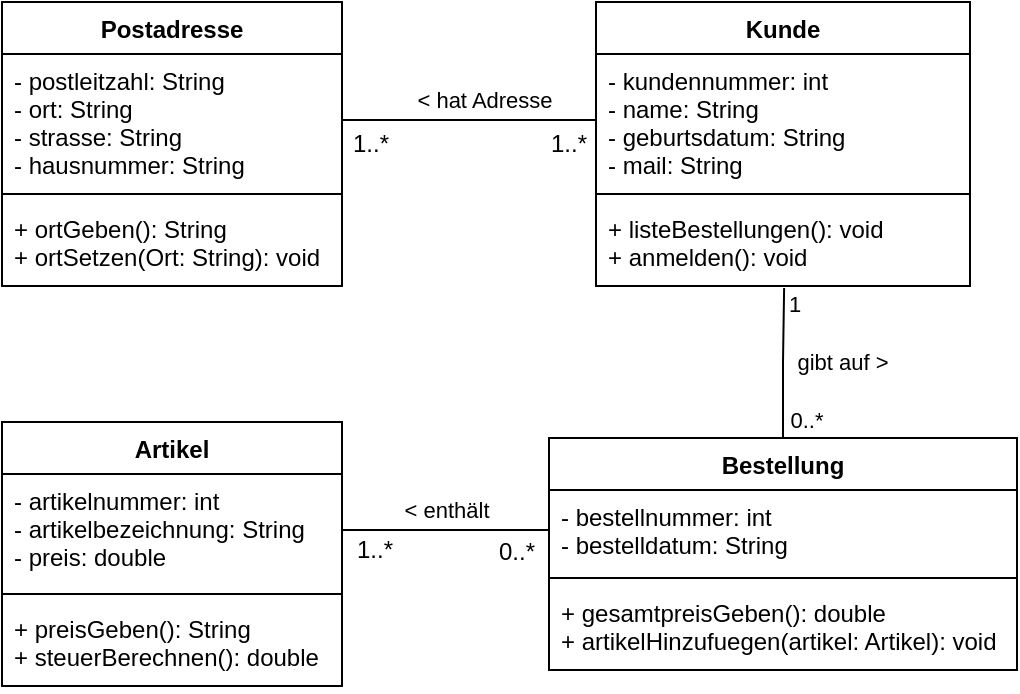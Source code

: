 <mxfile version="17.4.0" type="github" pages="3">
  <diagram id="v67bSw7ZatRE_86MAtf1" name="4.2">
    <mxGraphModel dx="946" dy="620" grid="0" gridSize="10" guides="1" tooltips="1" connect="1" arrows="1" fold="1" page="1" pageScale="1" pageWidth="1169" pageHeight="827" math="0" shadow="0">
      <root>
        <mxCell id="0" />
        <mxCell id="1" parent="0" />
        <mxCell id="U1U2VdM5WRJjilBNAxoA-1" value="Postadresse" style="swimlane;fontStyle=1;align=center;verticalAlign=top;childLayout=stackLayout;horizontal=1;startSize=26;horizontalStack=0;resizeParent=1;resizeParentMax=0;resizeLast=0;collapsible=1;marginBottom=0;" parent="1" vertex="1">
          <mxGeometry x="219" y="167" width="170" height="142" as="geometry" />
        </mxCell>
        <mxCell id="U1U2VdM5WRJjilBNAxoA-2" value="- postleitzahl: String&#xa;- ort: String&#xa;- strasse: String&#xa;- hausnummer: String" style="text;strokeColor=none;fillColor=none;align=left;verticalAlign=top;spacingLeft=4;spacingRight=4;overflow=hidden;rotatable=0;points=[[0,0.5],[1,0.5]];portConstraint=eastwest;" parent="U1U2VdM5WRJjilBNAxoA-1" vertex="1">
          <mxGeometry y="26" width="170" height="66" as="geometry" />
        </mxCell>
        <mxCell id="U1U2VdM5WRJjilBNAxoA-3" value="" style="line;strokeWidth=1;fillColor=none;align=left;verticalAlign=middle;spacingTop=-1;spacingLeft=3;spacingRight=3;rotatable=0;labelPosition=right;points=[];portConstraint=eastwest;" parent="U1U2VdM5WRJjilBNAxoA-1" vertex="1">
          <mxGeometry y="92" width="170" height="8" as="geometry" />
        </mxCell>
        <mxCell id="U1U2VdM5WRJjilBNAxoA-4" value="+ ortGeben(): String&#xa;+ ortSetzen(Ort: String): void" style="text;strokeColor=none;fillColor=none;align=left;verticalAlign=top;spacingLeft=4;spacingRight=4;overflow=hidden;rotatable=0;points=[[0,0.5],[1,0.5]];portConstraint=eastwest;" parent="U1U2VdM5WRJjilBNAxoA-1" vertex="1">
          <mxGeometry y="100" width="170" height="42" as="geometry" />
        </mxCell>
        <mxCell id="U1U2VdM5WRJjilBNAxoA-5" value="Kunde" style="swimlane;fontStyle=1;align=center;verticalAlign=top;childLayout=stackLayout;horizontal=1;startSize=26;horizontalStack=0;resizeParent=1;resizeParentMax=0;resizeLast=0;collapsible=1;marginBottom=0;" parent="1" vertex="1">
          <mxGeometry x="516" y="167" width="187" height="142" as="geometry" />
        </mxCell>
        <mxCell id="U1U2VdM5WRJjilBNAxoA-6" value="- kundennummer: int&#xa;- name: String&#xa;- geburtsdatum: String&#xa;- mail: String" style="text;strokeColor=none;fillColor=none;align=left;verticalAlign=top;spacingLeft=4;spacingRight=4;overflow=hidden;rotatable=0;points=[[0,0.5],[1,0.5]];portConstraint=eastwest;" parent="U1U2VdM5WRJjilBNAxoA-5" vertex="1">
          <mxGeometry y="26" width="187" height="66" as="geometry" />
        </mxCell>
        <mxCell id="U1U2VdM5WRJjilBNAxoA-7" value="" style="line;strokeWidth=1;fillColor=none;align=left;verticalAlign=middle;spacingTop=-1;spacingLeft=3;spacingRight=3;rotatable=0;labelPosition=right;points=[];portConstraint=eastwest;" parent="U1U2VdM5WRJjilBNAxoA-5" vertex="1">
          <mxGeometry y="92" width="187" height="8" as="geometry" />
        </mxCell>
        <mxCell id="U1U2VdM5WRJjilBNAxoA-8" value="+ listeBestellungen(): void&#xa;+ anmelden(): void" style="text;strokeColor=none;fillColor=none;align=left;verticalAlign=top;spacingLeft=4;spacingRight=4;overflow=hidden;rotatable=0;points=[[0,0.5],[1,0.5]];portConstraint=eastwest;" parent="U1U2VdM5WRJjilBNAxoA-5" vertex="1">
          <mxGeometry y="100" width="187" height="42" as="geometry" />
        </mxCell>
        <mxCell id="U1U2VdM5WRJjilBNAxoA-10" style="edgeStyle=orthogonalEdgeStyle;rounded=0;orthogonalLoop=1;jettySize=auto;html=1;exitX=0;exitY=0.5;exitDx=0;exitDy=0;entryX=1;entryY=0.5;entryDx=0;entryDy=0;endArrow=none;endFill=0;" parent="1" source="U1U2VdM5WRJjilBNAxoA-6" target="U1U2VdM5WRJjilBNAxoA-2" edge="1">
          <mxGeometry relative="1" as="geometry" />
        </mxCell>
        <mxCell id="U1U2VdM5WRJjilBNAxoA-11" value="&amp;lt; hat Adresse" style="edgeLabel;html=1;align=center;verticalAlign=middle;resizable=0;points=[];" parent="U1U2VdM5WRJjilBNAxoA-10" vertex="1" connectable="0">
          <mxGeometry x="-0.458" y="-1" relative="1" as="geometry">
            <mxPoint x="-22" y="-9" as="offset" />
          </mxGeometry>
        </mxCell>
        <mxCell id="U1U2VdM5WRJjilBNAxoA-12" value="1..*" style="text;html=1;align=center;verticalAlign=middle;resizable=0;points=[];autosize=1;strokeColor=none;fillColor=none;" parent="1" vertex="1">
          <mxGeometry x="488" y="229" width="28" height="18" as="geometry" />
        </mxCell>
        <mxCell id="U1U2VdM5WRJjilBNAxoA-17" value="1..*" style="text;html=1;align=center;verticalAlign=middle;resizable=0;points=[];autosize=1;strokeColor=none;fillColor=none;" parent="1" vertex="1">
          <mxGeometry x="389" y="229" width="28" height="18" as="geometry" />
        </mxCell>
        <mxCell id="U1U2VdM5WRJjilBNAxoA-23" style="edgeStyle=orthogonalEdgeStyle;rounded=0;orthogonalLoop=1;jettySize=auto;html=1;exitX=0.5;exitY=0;exitDx=0;exitDy=0;entryX=0.503;entryY=1.024;entryDx=0;entryDy=0;entryPerimeter=0;endArrow=none;endFill=0;" parent="1" source="U1U2VdM5WRJjilBNAxoA-18" target="U1U2VdM5WRJjilBNAxoA-8" edge="1">
          <mxGeometry relative="1" as="geometry" />
        </mxCell>
        <mxCell id="U1U2VdM5WRJjilBNAxoA-24" value="gibt auf &amp;gt;" style="edgeLabel;html=1;align=center;verticalAlign=middle;resizable=0;points=[];" parent="U1U2VdM5WRJjilBNAxoA-23" vertex="1" connectable="0">
          <mxGeometry x="-0.048" y="-1" relative="1" as="geometry">
            <mxPoint x="28" y="-2" as="offset" />
          </mxGeometry>
        </mxCell>
        <mxCell id="U1U2VdM5WRJjilBNAxoA-25" value="1" style="edgeLabel;html=1;align=center;verticalAlign=middle;resizable=0;points=[];" parent="U1U2VdM5WRJjilBNAxoA-23" vertex="1" connectable="0">
          <mxGeometry x="0.63" y="-2" relative="1" as="geometry">
            <mxPoint x="3" y="-6" as="offset" />
          </mxGeometry>
        </mxCell>
        <mxCell id="U1U2VdM5WRJjilBNAxoA-18" value="Bestellung" style="swimlane;fontStyle=1;align=center;verticalAlign=top;childLayout=stackLayout;horizontal=1;startSize=26;horizontalStack=0;resizeParent=1;resizeParentMax=0;resizeLast=0;collapsible=1;marginBottom=0;" parent="1" vertex="1">
          <mxGeometry x="492.5" y="385" width="234" height="116" as="geometry" />
        </mxCell>
        <mxCell id="U1U2VdM5WRJjilBNAxoA-19" value="- bestellnummer: int&#xa;- bestelldatum: String&#xa;" style="text;strokeColor=none;fillColor=none;align=left;verticalAlign=top;spacingLeft=4;spacingRight=4;overflow=hidden;rotatable=0;points=[[0,0.5],[1,0.5]];portConstraint=eastwest;" parent="U1U2VdM5WRJjilBNAxoA-18" vertex="1">
          <mxGeometry y="26" width="234" height="40" as="geometry" />
        </mxCell>
        <mxCell id="U1U2VdM5WRJjilBNAxoA-20" value="" style="line;strokeWidth=1;fillColor=none;align=left;verticalAlign=middle;spacingTop=-1;spacingLeft=3;spacingRight=3;rotatable=0;labelPosition=right;points=[];portConstraint=eastwest;" parent="U1U2VdM5WRJjilBNAxoA-18" vertex="1">
          <mxGeometry y="66" width="234" height="8" as="geometry" />
        </mxCell>
        <mxCell id="U1U2VdM5WRJjilBNAxoA-21" value="+ gesamtpreisGeben(): double&#xa;+ artikelHinzufuegen(artikel: Artikel): void" style="text;strokeColor=none;fillColor=none;align=left;verticalAlign=top;spacingLeft=4;spacingRight=4;overflow=hidden;rotatable=0;points=[[0,0.5],[1,0.5]];portConstraint=eastwest;" parent="U1U2VdM5WRJjilBNAxoA-18" vertex="1">
          <mxGeometry y="74" width="234" height="42" as="geometry" />
        </mxCell>
        <mxCell id="U1U2VdM5WRJjilBNAxoA-26" value="0..*" style="edgeLabel;html=1;align=center;verticalAlign=middle;resizable=0;points=[];" parent="1" vertex="1" connectable="0">
          <mxGeometry x="615.075" y="329.598" as="geometry">
            <mxPoint x="6" y="46" as="offset" />
          </mxGeometry>
        </mxCell>
        <mxCell id="U1U2VdM5WRJjilBNAxoA-27" value="Artikel" style="swimlane;fontStyle=1;align=center;verticalAlign=top;childLayout=stackLayout;horizontal=1;startSize=26;horizontalStack=0;resizeParent=1;resizeParentMax=0;resizeLast=0;collapsible=1;marginBottom=0;" parent="1" vertex="1">
          <mxGeometry x="219" y="377" width="170" height="132" as="geometry" />
        </mxCell>
        <mxCell id="U1U2VdM5WRJjilBNAxoA-28" value="- artikelnummer: int&#xa;- artikelbezeichnung: String&#xa;- preis: double" style="text;strokeColor=none;fillColor=none;align=left;verticalAlign=top;spacingLeft=4;spacingRight=4;overflow=hidden;rotatable=0;points=[[0,0.5],[1,0.5]];portConstraint=eastwest;" parent="U1U2VdM5WRJjilBNAxoA-27" vertex="1">
          <mxGeometry y="26" width="170" height="56" as="geometry" />
        </mxCell>
        <mxCell id="U1U2VdM5WRJjilBNAxoA-29" value="" style="line;strokeWidth=1;fillColor=none;align=left;verticalAlign=middle;spacingTop=-1;spacingLeft=3;spacingRight=3;rotatable=0;labelPosition=right;points=[];portConstraint=eastwest;" parent="U1U2VdM5WRJjilBNAxoA-27" vertex="1">
          <mxGeometry y="82" width="170" height="8" as="geometry" />
        </mxCell>
        <mxCell id="U1U2VdM5WRJjilBNAxoA-30" value="+ preisGeben(): String&#xa;+ steuerBerechnen(): double" style="text;strokeColor=none;fillColor=none;align=left;verticalAlign=top;spacingLeft=4;spacingRight=4;overflow=hidden;rotatable=0;points=[[0,0.5],[1,0.5]];portConstraint=eastwest;" parent="U1U2VdM5WRJjilBNAxoA-27" vertex="1">
          <mxGeometry y="90" width="170" height="42" as="geometry" />
        </mxCell>
        <mxCell id="U1U2VdM5WRJjilBNAxoA-31" style="edgeStyle=orthogonalEdgeStyle;rounded=0;orthogonalLoop=1;jettySize=auto;html=1;exitX=1;exitY=0.5;exitDx=0;exitDy=0;entryX=0;entryY=0.5;entryDx=0;entryDy=0;endArrow=none;endFill=0;" parent="1" source="U1U2VdM5WRJjilBNAxoA-28" target="U1U2VdM5WRJjilBNAxoA-19" edge="1">
          <mxGeometry relative="1" as="geometry" />
        </mxCell>
        <mxCell id="U1U2VdM5WRJjilBNAxoA-32" value="&amp;lt; enthält" style="edgeLabel;html=1;align=center;verticalAlign=middle;resizable=0;points=[];" parent="U1U2VdM5WRJjilBNAxoA-31" vertex="1" connectable="0">
          <mxGeometry x="0.024" relative="1" as="geometry">
            <mxPoint x="-1" y="-10" as="offset" />
          </mxGeometry>
        </mxCell>
        <mxCell id="U1U2VdM5WRJjilBNAxoA-33" value="1..*" style="text;html=1;align=center;verticalAlign=middle;resizable=0;points=[];autosize=1;strokeColor=none;fillColor=none;" parent="1" vertex="1">
          <mxGeometry x="391" y="432" width="28" height="18" as="geometry" />
        </mxCell>
        <mxCell id="U1U2VdM5WRJjilBNAxoA-34" value="0..*" style="text;html=1;align=center;verticalAlign=middle;resizable=0;points=[];autosize=1;strokeColor=none;fillColor=none;" parent="1" vertex="1">
          <mxGeometry x="462" y="433" width="28" height="18" as="geometry" />
        </mxCell>
      </root>
    </mxGraphModel>
  </diagram>
  <diagram id="2kFGFeSR1gYvwXd6U0Rh" name="4.3">
    <mxGraphModel dx="946" dy="620" grid="0" gridSize="10" guides="1" tooltips="1" connect="1" arrows="1" fold="1" page="1" pageScale="1" pageWidth="1169" pageHeight="827" math="0" shadow="0">
      <root>
        <mxCell id="0" />
        <mxCell id="1" parent="0" />
        <mxCell id="qufSuKo58mL3g6k6aEJu-1" value="Postadresse" style="swimlane;fontStyle=1;align=center;verticalAlign=top;childLayout=stackLayout;horizontal=1;startSize=26;horizontalStack=0;resizeParent=1;resizeParentMax=0;resizeLast=0;collapsible=1;marginBottom=0;" parent="1" vertex="1" collapsed="1">
          <mxGeometry x="301" y="167" width="98" height="26" as="geometry">
            <mxRectangle x="219" y="167" width="170" height="142" as="alternateBounds" />
          </mxGeometry>
        </mxCell>
        <mxCell id="qufSuKo58mL3g6k6aEJu-2" value="- postleitzahl: String&#xa;- ort: String&#xa;- strasse: String&#xa;- hausnummer: String" style="text;strokeColor=none;fillColor=none;align=left;verticalAlign=top;spacingLeft=4;spacingRight=4;overflow=hidden;rotatable=0;points=[[0,0.5],[1,0.5]];portConstraint=eastwest;" parent="qufSuKo58mL3g6k6aEJu-1" vertex="1">
          <mxGeometry y="26" width="170" height="66" as="geometry" />
        </mxCell>
        <mxCell id="qufSuKo58mL3g6k6aEJu-3" value="" style="line;strokeWidth=1;fillColor=none;align=left;verticalAlign=middle;spacingTop=-1;spacingLeft=3;spacingRight=3;rotatable=0;labelPosition=right;points=[];portConstraint=eastwest;" parent="qufSuKo58mL3g6k6aEJu-1" vertex="1">
          <mxGeometry y="92" width="170" height="8" as="geometry" />
        </mxCell>
        <mxCell id="qufSuKo58mL3g6k6aEJu-4" value="+ ortGeben(): String&#xa;+ ortSetzen(Ort: String): void" style="text;strokeColor=none;fillColor=none;align=left;verticalAlign=top;spacingLeft=4;spacingRight=4;overflow=hidden;rotatable=0;points=[[0,0.5],[1,0.5]];portConstraint=eastwest;" parent="qufSuKo58mL3g6k6aEJu-1" vertex="1">
          <mxGeometry y="100" width="170" height="42" as="geometry" />
        </mxCell>
        <mxCell id="qufSuKo58mL3g6k6aEJu-5" value="Kunde" style="swimlane;fontStyle=1;align=center;verticalAlign=top;childLayout=stackLayout;horizontal=1;startSize=26;horizontalStack=0;resizeParent=1;resizeParentMax=0;resizeLast=0;collapsible=1;marginBottom=0;" parent="1" vertex="1" collapsed="1">
          <mxGeometry x="516" y="167" width="64" height="26" as="geometry">
            <mxRectangle x="516" y="167" width="187" height="142" as="alternateBounds" />
          </mxGeometry>
        </mxCell>
        <mxCell id="qufSuKo58mL3g6k6aEJu-6" value="- kundennummer: int&#xa;- name: String&#xa;- geburtsdatum: String&#xa;- mail: String" style="text;strokeColor=none;fillColor=none;align=left;verticalAlign=top;spacingLeft=4;spacingRight=4;overflow=hidden;rotatable=0;points=[[0,0.5],[1,0.5]];portConstraint=eastwest;" parent="qufSuKo58mL3g6k6aEJu-5" vertex="1">
          <mxGeometry y="26" width="187" height="66" as="geometry" />
        </mxCell>
        <mxCell id="qufSuKo58mL3g6k6aEJu-7" value="" style="line;strokeWidth=1;fillColor=none;align=left;verticalAlign=middle;spacingTop=-1;spacingLeft=3;spacingRight=3;rotatable=0;labelPosition=right;points=[];portConstraint=eastwest;" parent="qufSuKo58mL3g6k6aEJu-5" vertex="1">
          <mxGeometry y="92" width="187" height="8" as="geometry" />
        </mxCell>
        <mxCell id="qufSuKo58mL3g6k6aEJu-8" value="+ listeBestellungen(): void&#xa;+ anmelden(): void" style="text;strokeColor=none;fillColor=none;align=left;verticalAlign=top;spacingLeft=4;spacingRight=4;overflow=hidden;rotatable=0;points=[[0,0.5],[1,0.5]];portConstraint=eastwest;" parent="qufSuKo58mL3g6k6aEJu-5" vertex="1">
          <mxGeometry y="100" width="187" height="42" as="geometry" />
        </mxCell>
        <mxCell id="qufSuKo58mL3g6k6aEJu-9" style="edgeStyle=orthogonalEdgeStyle;rounded=0;orthogonalLoop=1;jettySize=auto;html=1;exitX=0;exitY=0.5;exitDx=0;exitDy=0;entryX=1;entryY=0.5;entryDx=0;entryDy=0;endArrow=none;endFill=0;" parent="1" source="qufSuKo58mL3g6k6aEJu-6" target="qufSuKo58mL3g6k6aEJu-2" edge="1">
          <mxGeometry relative="1" as="geometry" />
        </mxCell>
        <mxCell id="qufSuKo58mL3g6k6aEJu-10" value="&amp;lt; hat Adresse" style="edgeLabel;html=1;align=center;verticalAlign=middle;resizable=0;points=[];" parent="qufSuKo58mL3g6k6aEJu-9" vertex="1" connectable="0">
          <mxGeometry x="-0.458" y="-1" relative="1" as="geometry">
            <mxPoint x="-22" y="-9" as="offset" />
          </mxGeometry>
        </mxCell>
        <mxCell id="qufSuKo58mL3g6k6aEJu-11" value="1..*" style="text;html=1;align=center;verticalAlign=middle;resizable=0;points=[];autosize=1;strokeColor=none;fillColor=none;" parent="1" vertex="1">
          <mxGeometry x="486" y="182" width="28" height="18" as="geometry" />
        </mxCell>
        <mxCell id="qufSuKo58mL3g6k6aEJu-12" value="1..*" style="text;html=1;align=center;verticalAlign=middle;resizable=0;points=[];autosize=1;strokeColor=none;fillColor=none;" parent="1" vertex="1">
          <mxGeometry x="401" y="182" width="28" height="18" as="geometry" />
        </mxCell>
        <mxCell id="qufSuKo58mL3g6k6aEJu-13" style="edgeStyle=orthogonalEdgeStyle;rounded=0;orthogonalLoop=1;jettySize=auto;html=1;exitX=0.5;exitY=0;exitDx=0;exitDy=0;entryX=0.503;entryY=1.024;entryDx=0;entryDy=0;entryPerimeter=0;endArrow=none;endFill=0;" parent="1" source="qufSuKo58mL3g6k6aEJu-16" target="qufSuKo58mL3g6k6aEJu-8" edge="1">
          <mxGeometry relative="1" as="geometry" />
        </mxCell>
        <mxCell id="qufSuKo58mL3g6k6aEJu-14" value="gibt auf &amp;gt;" style="edgeLabel;html=1;align=center;verticalAlign=middle;resizable=0;points=[];" parent="qufSuKo58mL3g6k6aEJu-13" vertex="1" connectable="0">
          <mxGeometry x="-0.048" y="-1" relative="1" as="geometry">
            <mxPoint x="28" y="-2" as="offset" />
          </mxGeometry>
        </mxCell>
        <mxCell id="qufSuKo58mL3g6k6aEJu-15" value="1" style="edgeLabel;html=1;align=center;verticalAlign=middle;resizable=0;points=[];" parent="qufSuKo58mL3g6k6aEJu-13" vertex="1" connectable="0">
          <mxGeometry x="0.63" y="-2" relative="1" as="geometry">
            <mxPoint x="3" y="-4" as="offset" />
          </mxGeometry>
        </mxCell>
        <mxCell id="qufSuKo58mL3g6k6aEJu-16" value="Bestellung" style="swimlane;fontStyle=1;align=center;verticalAlign=top;childLayout=stackLayout;horizontal=1;startSize=26;horizontalStack=0;resizeParent=1;resizeParentMax=0;resizeLast=0;collapsible=1;marginBottom=0;" parent="1" vertex="1" collapsed="1">
          <mxGeometry x="504" y="253" width="88" height="26" as="geometry">
            <mxRectangle x="492.5" y="385" width="234" height="116" as="alternateBounds" />
          </mxGeometry>
        </mxCell>
        <mxCell id="qufSuKo58mL3g6k6aEJu-17" value="- bestellnummer: int&#xa;- bestelldatum: String&#xa;" style="text;strokeColor=none;fillColor=none;align=left;verticalAlign=top;spacingLeft=4;spacingRight=4;overflow=hidden;rotatable=0;points=[[0,0.5],[1,0.5]];portConstraint=eastwest;" parent="qufSuKo58mL3g6k6aEJu-16" vertex="1">
          <mxGeometry y="26" width="234" height="40" as="geometry" />
        </mxCell>
        <mxCell id="qufSuKo58mL3g6k6aEJu-18" value="" style="line;strokeWidth=1;fillColor=none;align=left;verticalAlign=middle;spacingTop=-1;spacingLeft=3;spacingRight=3;rotatable=0;labelPosition=right;points=[];portConstraint=eastwest;" parent="qufSuKo58mL3g6k6aEJu-16" vertex="1">
          <mxGeometry y="66" width="234" height="8" as="geometry" />
        </mxCell>
        <mxCell id="qufSuKo58mL3g6k6aEJu-19" value="+ gesamtpreisGeben(): double&#xa;+ artikelHinzufuegen(artikel: Artikel): void" style="text;strokeColor=none;fillColor=none;align=left;verticalAlign=top;spacingLeft=4;spacingRight=4;overflow=hidden;rotatable=0;points=[[0,0.5],[1,0.5]];portConstraint=eastwest;" parent="qufSuKo58mL3g6k6aEJu-16" vertex="1">
          <mxGeometry y="74" width="234" height="42" as="geometry" />
        </mxCell>
        <mxCell id="qufSuKo58mL3g6k6aEJu-20" value="0..*" style="edgeLabel;html=1;align=center;verticalAlign=middle;resizable=0;points=[];" parent="1" vertex="1" connectable="0">
          <mxGeometry x="554.995" y="198.998" as="geometry">
            <mxPoint x="6" y="46" as="offset" />
          </mxGeometry>
        </mxCell>
        <mxCell id="qufSuKo58mL3g6k6aEJu-21" value="Artikel" style="swimlane;fontStyle=1;align=center;verticalAlign=top;childLayout=stackLayout;horizontal=1;startSize=26;horizontalStack=0;resizeParent=1;resizeParentMax=0;resizeLast=0;collapsible=1;marginBottom=0;" parent="1" vertex="1" collapsed="1">
          <mxGeometry x="318" y="253" width="64" height="26" as="geometry">
            <mxRectangle x="238" y="274" width="170" height="132" as="alternateBounds" />
          </mxGeometry>
        </mxCell>
        <mxCell id="qufSuKo58mL3g6k6aEJu-22" value="- artikelnummer: int&#xa;- artikelbezeichnung: String&#xa;- preis: double" style="text;strokeColor=none;fillColor=none;align=left;verticalAlign=top;spacingLeft=4;spacingRight=4;overflow=hidden;rotatable=0;points=[[0,0.5],[1,0.5]];portConstraint=eastwest;" parent="qufSuKo58mL3g6k6aEJu-21" vertex="1">
          <mxGeometry y="26" width="170" height="56" as="geometry" />
        </mxCell>
        <mxCell id="qufSuKo58mL3g6k6aEJu-23" value="" style="line;strokeWidth=1;fillColor=none;align=left;verticalAlign=middle;spacingTop=-1;spacingLeft=3;spacingRight=3;rotatable=0;labelPosition=right;points=[];portConstraint=eastwest;" parent="qufSuKo58mL3g6k6aEJu-21" vertex="1">
          <mxGeometry y="82" width="170" height="8" as="geometry" />
        </mxCell>
        <mxCell id="qufSuKo58mL3g6k6aEJu-24" value="+ preisGeben(): String&#xa;+ steuerBerechnen(): double" style="text;strokeColor=none;fillColor=none;align=left;verticalAlign=top;spacingLeft=4;spacingRight=4;overflow=hidden;rotatable=0;points=[[0,0.5],[1,0.5]];portConstraint=eastwest;" parent="qufSuKo58mL3g6k6aEJu-21" vertex="1">
          <mxGeometry y="90" width="170" height="42" as="geometry" />
        </mxCell>
        <mxCell id="qufSuKo58mL3g6k6aEJu-25" style="edgeStyle=orthogonalEdgeStyle;rounded=0;orthogonalLoop=1;jettySize=auto;html=1;exitX=1;exitY=0.5;exitDx=0;exitDy=0;entryX=0;entryY=0.5;entryDx=0;entryDy=0;endArrow=none;endFill=0;" parent="1" source="qufSuKo58mL3g6k6aEJu-22" target="qufSuKo58mL3g6k6aEJu-17" edge="1">
          <mxGeometry relative="1" as="geometry" />
        </mxCell>
        <mxCell id="qufSuKo58mL3g6k6aEJu-26" value="&amp;lt; enthält" style="edgeLabel;html=1;align=center;verticalAlign=middle;resizable=0;points=[];" parent="qufSuKo58mL3g6k6aEJu-25" vertex="1" connectable="0">
          <mxGeometry x="0.024" relative="1" as="geometry">
            <mxPoint x="-1" y="-10" as="offset" />
          </mxGeometry>
        </mxCell>
        <mxCell id="qufSuKo58mL3g6k6aEJu-27" value="1..*" style="text;html=1;align=center;verticalAlign=middle;resizable=0;points=[];autosize=1;strokeColor=none;fillColor=none;" parent="1" vertex="1">
          <mxGeometry x="385" y="267" width="28" height="18" as="geometry" />
        </mxCell>
        <mxCell id="qufSuKo58mL3g6k6aEJu-28" value="0..*" style="text;html=1;align=center;verticalAlign=middle;resizable=0;points=[];autosize=1;strokeColor=none;fillColor=none;" parent="1" vertex="1">
          <mxGeometry x="473" y="267" width="28" height="18" as="geometry" />
        </mxCell>
        <mxCell id="qufSuKo58mL3g6k6aEJu-40" style="edgeStyle=orthogonalEdgeStyle;rounded=0;orthogonalLoop=1;jettySize=auto;html=1;exitX=0.5;exitY=0;exitDx=0;exitDy=0;entryX=0.5;entryY=1;entryDx=0;entryDy=0;endArrow=block;endFill=0;" parent="1" source="qufSuKo58mL3g6k6aEJu-29" target="qufSuKo58mL3g6k6aEJu-21" edge="1">
          <mxGeometry relative="1" as="geometry" />
        </mxCell>
        <mxCell id="qufSuKo58mL3g6k6aEJu-29" value="Bekleidung" style="swimlane;fontStyle=1;align=center;verticalAlign=top;childLayout=stackLayout;horizontal=1;startSize=26;horizontalStack=0;resizeParent=1;resizeParentMax=0;resizeLast=0;collapsible=1;marginBottom=0;" parent="1" vertex="1">
          <mxGeometry x="79.5" y="355" width="167" height="73" as="geometry">
            <mxRectangle x="261" y="325" width="64" height="26" as="alternateBounds" />
          </mxGeometry>
        </mxCell>
        <mxCell id="qufSuKo58mL3g6k6aEJu-30" value="- konfektionsgroesse: String&#xa;- farbe: String " style="text;strokeColor=none;fillColor=none;align=left;verticalAlign=top;spacingLeft=4;spacingRight=4;overflow=hidden;rotatable=0;points=[[0,0.5],[1,0.5]];portConstraint=eastwest;" parent="qufSuKo58mL3g6k6aEJu-29" vertex="1">
          <mxGeometry y="26" width="167" height="39" as="geometry" />
        </mxCell>
        <mxCell id="qufSuKo58mL3g6k6aEJu-31" value="" style="line;strokeWidth=1;fillColor=none;align=left;verticalAlign=middle;spacingTop=-1;spacingLeft=3;spacingRight=3;rotatable=0;labelPosition=right;points=[];portConstraint=eastwest;" parent="qufSuKo58mL3g6k6aEJu-29" vertex="1">
          <mxGeometry y="65" width="167" height="8" as="geometry" />
        </mxCell>
        <mxCell id="qufSuKo58mL3g6k6aEJu-39" style="edgeStyle=orthogonalEdgeStyle;rounded=0;orthogonalLoop=1;jettySize=auto;html=1;exitX=0.5;exitY=0;exitDx=0;exitDy=0;entryX=0.5;entryY=1;entryDx=0;entryDy=0;endArrow=block;endFill=0;" parent="1" source="qufSuKo58mL3g6k6aEJu-33" target="qufSuKo58mL3g6k6aEJu-21" edge="1">
          <mxGeometry relative="1" as="geometry" />
        </mxCell>
        <mxCell id="qufSuKo58mL3g6k6aEJu-33" value="Schuh" style="swimlane;fontStyle=1;align=center;verticalAlign=top;childLayout=stackLayout;horizontal=1;startSize=26;horizontalStack=0;resizeParent=1;resizeParentMax=0;resizeLast=0;collapsible=1;marginBottom=0;" parent="1" vertex="1">
          <mxGeometry x="266.5" y="355" width="167" height="73" as="geometry">
            <mxRectangle x="261" y="325" width="64" height="26" as="alternateBounds" />
          </mxGeometry>
        </mxCell>
        <mxCell id="qufSuKo58mL3g6k6aEJu-34" value="- schuhgroesse: double&#xa;" style="text;strokeColor=none;fillColor=none;align=left;verticalAlign=top;spacingLeft=4;spacingRight=4;overflow=hidden;rotatable=0;points=[[0,0.5],[1,0.5]];portConstraint=eastwest;" parent="qufSuKo58mL3g6k6aEJu-33" vertex="1">
          <mxGeometry y="26" width="167" height="39" as="geometry" />
        </mxCell>
        <mxCell id="qufSuKo58mL3g6k6aEJu-35" value="" style="line;strokeWidth=1;fillColor=none;align=left;verticalAlign=middle;spacingTop=-1;spacingLeft=3;spacingRight=3;rotatable=0;labelPosition=right;points=[];portConstraint=eastwest;" parent="qufSuKo58mL3g6k6aEJu-33" vertex="1">
          <mxGeometry y="65" width="167" height="8" as="geometry" />
        </mxCell>
        <mxCell id="qufSuKo58mL3g6k6aEJu-41" style="edgeStyle=orthogonalEdgeStyle;rounded=0;orthogonalLoop=1;jettySize=auto;html=1;exitX=0.5;exitY=0;exitDx=0;exitDy=0;endArrow=block;endFill=0;" parent="1" source="qufSuKo58mL3g6k6aEJu-36" edge="1">
          <mxGeometry relative="1" as="geometry">
            <mxPoint x="350" y="278" as="targetPoint" />
          </mxGeometry>
        </mxCell>
        <mxCell id="qufSuKo58mL3g6k6aEJu-36" value="Schmuck" style="swimlane;fontStyle=1;align=center;verticalAlign=top;childLayout=stackLayout;horizontal=1;startSize=26;horizontalStack=0;resizeParent=1;resizeParentMax=0;resizeLast=0;collapsible=1;marginBottom=0;" parent="1" vertex="1">
          <mxGeometry x="451.5" y="356" width="167" height="34" as="geometry">
            <mxRectangle x="261" y="325" width="64" height="26" as="alternateBounds" />
          </mxGeometry>
        </mxCell>
        <mxCell id="qufSuKo58mL3g6k6aEJu-38" value="" style="line;strokeWidth=1;fillColor=none;align=left;verticalAlign=middle;spacingTop=-1;spacingLeft=3;spacingRight=3;rotatable=0;labelPosition=right;points=[];portConstraint=eastwest;" parent="qufSuKo58mL3g6k6aEJu-36" vertex="1">
          <mxGeometry y="26" width="167" height="8" as="geometry" />
        </mxCell>
      </root>
    </mxGraphModel>
  </diagram>
  <diagram id="WeIVHukgMaDoqzolKRTg" name="4.4">
    <mxGraphModel dx="946" dy="620" grid="0" gridSize="10" guides="1" tooltips="1" connect="1" arrows="1" fold="1" page="1" pageScale="1" pageWidth="1169" pageHeight="827" math="0" shadow="0">
      <root>
        <mxCell id="0" />
        <mxCell id="1" parent="0" />
        <mxCell id="u0z7O_tLMM2z6ZPfuWpd-8" value="" style="edgeStyle=orthogonalEdgeStyle;rounded=0;orthogonalLoop=1;jettySize=auto;html=1;" edge="1" parent="1" source="u0z7O_tLMM2z6ZPfuWpd-6" target="u0z7O_tLMM2z6ZPfuWpd-7">
          <mxGeometry relative="1" as="geometry" />
        </mxCell>
        <mxCell id="u0z7O_tLMM2z6ZPfuWpd-11" value="" style="edgeStyle=orthogonalEdgeStyle;rounded=0;orthogonalLoop=1;jettySize=auto;html=1;" edge="1" parent="1" source="u0z7O_tLMM2z6ZPfuWpd-6" target="u0z7O_tLMM2z6ZPfuWpd-9">
          <mxGeometry relative="1" as="geometry" />
        </mxCell>
        <mxCell id="u0z7O_tLMM2z6ZPfuWpd-6" value="&lt;p style=&quot;margin: 0px ; margin-top: 4px ; text-align: center&quot;&gt;&lt;u&gt;k1: Kunde&lt;/u&gt;&lt;/p&gt;&lt;hr size=&quot;1&quot;&gt;kundennummer = 123&lt;br&gt;name = &quot;Karl Muster&quot;&lt;br&gt;geburtsdatum = &quot;01.1.198&quot;&lt;br&gt;mail = &quot;muster@mail.org&quot;&lt;br&gt;&lt;div style=&quot;height: 2px&quot;&gt;&lt;/div&gt;" style="verticalAlign=top;align=left;overflow=fill;fontSize=12;fontFamily=Helvetica;html=1;spacingLeft=4;" vertex="1" parent="1">
          <mxGeometry x="378" y="164" width="167" height="93" as="geometry" />
        </mxCell>
        <mxCell id="u0z7O_tLMM2z6ZPfuWpd-7" value="&lt;p style=&quot;margin: 0px ; margin-top: 4px ; text-align: center&quot;&gt;&lt;u&gt;a1: Postadresse&lt;/u&gt;&lt;/p&gt;&lt;hr size=&quot;1&quot;&gt;postleitzahl = &quot;93047&quot;&lt;br&gt;ort = &quot;Regensburg&quot;&lt;br&gt;strasse = &quot;Musterstraße&quot;&lt;br&gt;hausnummer = &quot;7a&quot;&lt;br&gt;&lt;div style=&quot;height: 2px&quot;&gt;&lt;/div&gt;" style="verticalAlign=top;align=left;overflow=fill;fontSize=12;fontFamily=Helvetica;html=1;spacingLeft=4;" vertex="1" parent="1">
          <mxGeometry x="140" y="164" width="167" height="93" as="geometry" />
        </mxCell>
        <mxCell id="u0z7O_tLMM2z6ZPfuWpd-16" style="edgeStyle=orthogonalEdgeStyle;rounded=0;orthogonalLoop=1;jettySize=auto;html=1;exitX=1;exitY=0.5;exitDx=0;exitDy=0;entryX=0;entryY=0.5;entryDx=0;entryDy=0;" edge="1" parent="1" source="u0z7O_tLMM2z6ZPfuWpd-9" target="u0z7O_tLMM2z6ZPfuWpd-12">
          <mxGeometry relative="1" as="geometry" />
        </mxCell>
        <mxCell id="u0z7O_tLMM2z6ZPfuWpd-17" style="edgeStyle=orthogonalEdgeStyle;rounded=0;orthogonalLoop=1;jettySize=auto;html=1;exitX=1;exitY=0.5;exitDx=0;exitDy=0;" edge="1" parent="1" source="u0z7O_tLMM2z6ZPfuWpd-9" target="u0z7O_tLMM2z6ZPfuWpd-13">
          <mxGeometry relative="1" as="geometry" />
        </mxCell>
        <mxCell id="u0z7O_tLMM2z6ZPfuWpd-18" style="edgeStyle=orthogonalEdgeStyle;rounded=0;orthogonalLoop=1;jettySize=auto;html=1;exitX=1;exitY=0.5;exitDx=0;exitDy=0;" edge="1" parent="1" source="u0z7O_tLMM2z6ZPfuWpd-9" target="u0z7O_tLMM2z6ZPfuWpd-14">
          <mxGeometry relative="1" as="geometry" />
        </mxCell>
        <mxCell id="u0z7O_tLMM2z6ZPfuWpd-19" style="edgeStyle=orthogonalEdgeStyle;rounded=0;orthogonalLoop=1;jettySize=auto;html=1;exitX=1;exitY=0.5;exitDx=0;exitDy=0;entryX=0.006;entryY=0.641;entryDx=0;entryDy=0;entryPerimeter=0;" edge="1" parent="1" source="u0z7O_tLMM2z6ZPfuWpd-9" target="u0z7O_tLMM2z6ZPfuWpd-15">
          <mxGeometry relative="1" as="geometry" />
        </mxCell>
        <mxCell id="u0z7O_tLMM2z6ZPfuWpd-9" value="&lt;p style=&quot;margin: 0px ; margin-top: 4px ; text-align: center&quot;&gt;&lt;u&gt;b1: Bestellung&lt;/u&gt;&lt;/p&gt;&lt;hr size=&quot;1&quot;&gt;Bestellnummer = 11198&lt;br&gt;bestelldatum = &quot;22.12.201&quot;" style="verticalAlign=top;align=left;overflow=fill;fontSize=12;fontFamily=Helvetica;html=1;spacingLeft=4;" vertex="1" parent="1">
          <mxGeometry x="378" y="339" width="167" height="67" as="geometry" />
        </mxCell>
        <mxCell id="u0z7O_tLMM2z6ZPfuWpd-12" value="&lt;p style=&quot;margin: 0px ; margin-top: 4px ; text-align: center&quot;&gt;&lt;u&gt;a1: Bekleidung&lt;/u&gt;&lt;/p&gt;&lt;hr size=&quot;1&quot;&gt;artikelnummer = 1&lt;br&gt;artikelbezeichnung = &quot;Hose&quot;&lt;br&gt;preis = 89.00&lt;br&gt;farbe = &quot;blau&quot;&lt;br&gt;konfektionsgroesse = &quot;32&quot;&lt;br&gt;" style="verticalAlign=top;align=left;overflow=fill;fontSize=12;fontFamily=Helvetica;html=1;spacingLeft=4;" vertex="1" parent="1">
          <mxGeometry x="659" y="164" width="167" height="105" as="geometry" />
        </mxCell>
        <mxCell id="u0z7O_tLMM2z6ZPfuWpd-13" value="&lt;p style=&quot;margin: 0px ; margin-top: 4px ; text-align: center&quot;&gt;&lt;u&gt;a2: Schuh&lt;/u&gt;&lt;/p&gt;&lt;hr size=&quot;1&quot;&gt;artikelnummer = 2&lt;br&gt;artikelbezeichnung = &quot;T26&quot;&lt;br&gt;preis = 119.00&lt;br&gt;schuhgroesse = &quot;45&quot;" style="verticalAlign=top;align=left;overflow=fill;fontSize=12;fontFamily=Helvetica;html=1;spacingLeft=4;" vertex="1" parent="1">
          <mxGeometry x="659" y="293" width="167" height="90" as="geometry" />
        </mxCell>
        <mxCell id="u0z7O_tLMM2z6ZPfuWpd-14" value="&lt;p style=&quot;margin: 0px ; margin-top: 4px ; text-align: center&quot;&gt;&lt;u&gt;a3: Schuh&lt;/u&gt;&lt;/p&gt;&lt;hr size=&quot;1&quot;&gt;artikelnummer = 3&lt;br&gt;artikelbezeichnung = &quot;T27&quot;&lt;br&gt;preis = 119.00&lt;br&gt;schuhgroesse = &quot;45&quot;" style="verticalAlign=top;align=left;overflow=fill;fontSize=12;fontFamily=Helvetica;html=1;spacingLeft=4;" vertex="1" parent="1">
          <mxGeometry x="659" y="406" width="167" height="90" as="geometry" />
        </mxCell>
        <mxCell id="u0z7O_tLMM2z6ZPfuWpd-15" value="&lt;p style=&quot;margin: 0px ; margin-top: 4px ; text-align: center&quot;&gt;&lt;u&gt;a4: Schmuck&lt;/u&gt;&lt;/p&gt;&lt;hr size=&quot;1&quot;&gt;artikelnummer = 5&lt;br&gt;artikelbezeichnung = &quot;GoldR&quot;&lt;br&gt;preis = 459.00" style="verticalAlign=top;align=left;overflow=fill;fontSize=12;fontFamily=Helvetica;html=1;spacingLeft=4;" vertex="1" parent="1">
          <mxGeometry x="659" y="519" width="167" height="78" as="geometry" />
        </mxCell>
      </root>
    </mxGraphModel>
  </diagram>
</mxfile>
